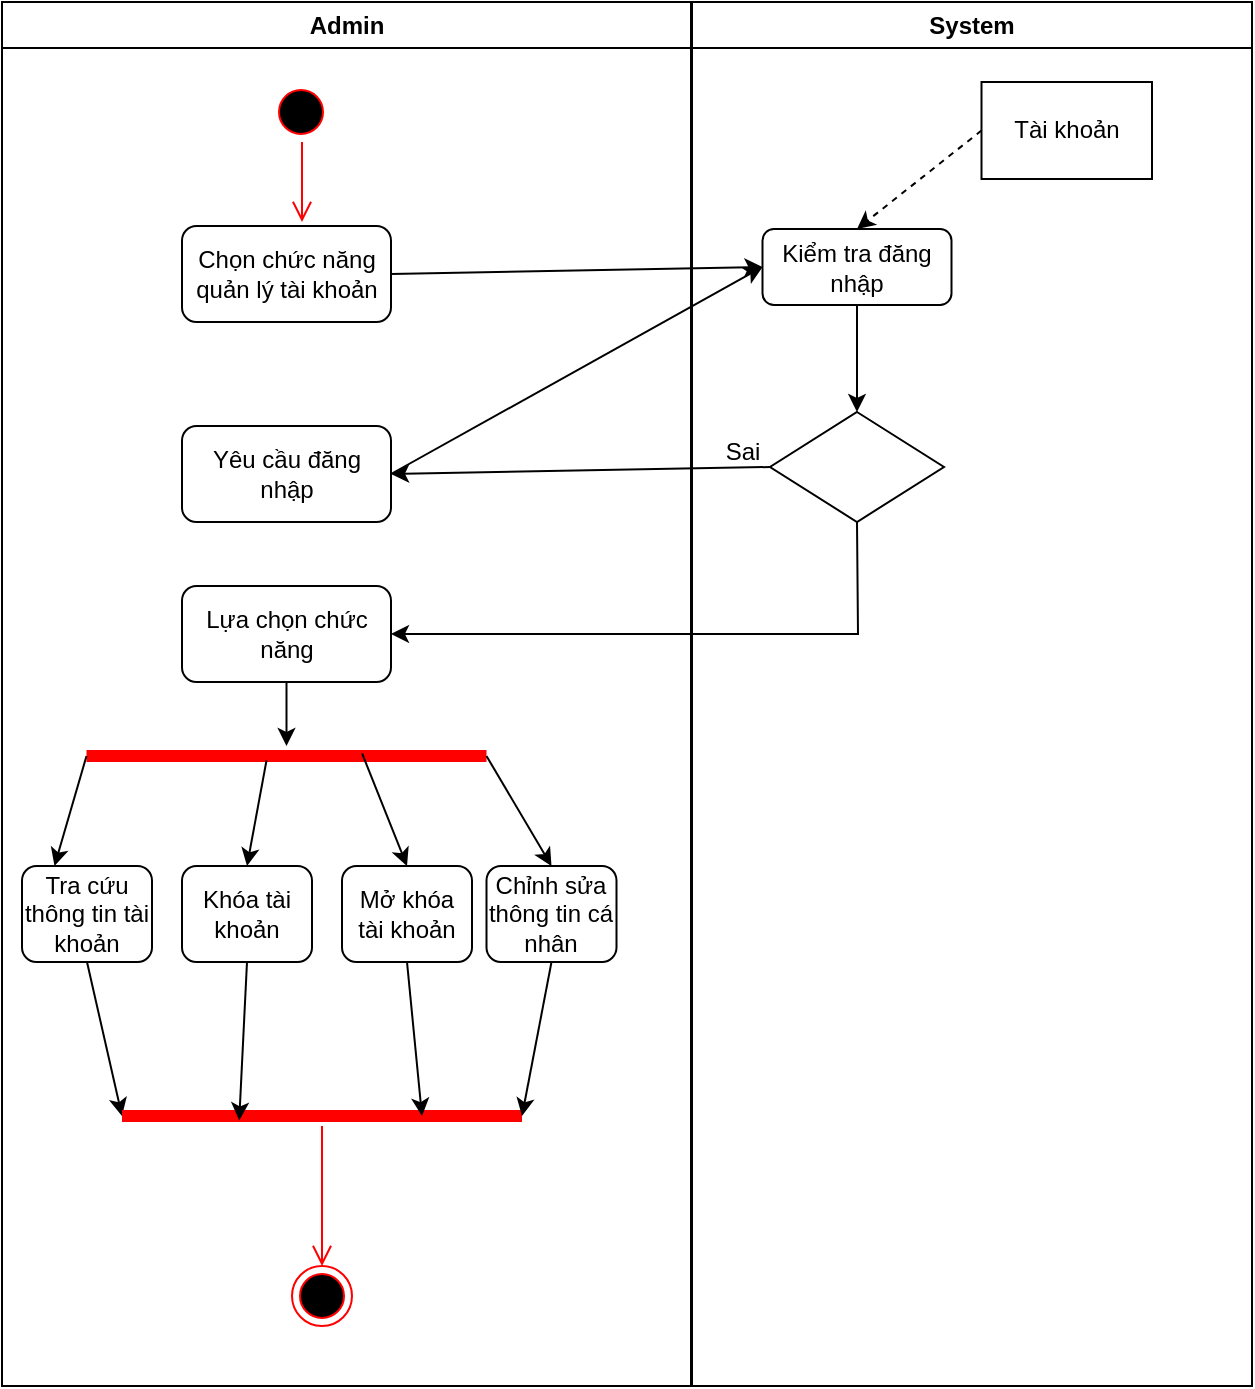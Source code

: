 <mxfile version="26.0.16">
  <diagram name="Page-1" id="e7e014a7-5840-1c2e-5031-d8a46d1fe8dd">
    <mxGraphModel dx="1391" dy="686" grid="1" gridSize="10" guides="1" tooltips="1" connect="1" arrows="1" fold="1" page="1" pageScale="1" pageWidth="1169" pageHeight="826" background="none" math="0" shadow="0">
      <root>
        <mxCell id="0" />
        <mxCell id="1" parent="0" />
        <mxCell id="2" value="Admin" style="swimlane;whiteSpace=wrap" parent="1" vertex="1">
          <mxGeometry x="100" y="128" width="344.5" height="692" as="geometry" />
        </mxCell>
        <mxCell id="5" value="" style="ellipse;shape=startState;fillColor=#000000;strokeColor=#ff0000;" parent="2" vertex="1">
          <mxGeometry x="134.5" y="40" width="30" height="30" as="geometry" />
        </mxCell>
        <mxCell id="6" value="" style="edgeStyle=elbowEdgeStyle;elbow=horizontal;verticalAlign=bottom;endArrow=open;endSize=8;strokeColor=#FF0000;endFill=1;rounded=0" parent="2" source="5" edge="1">
          <mxGeometry x="100" y="40" as="geometry">
            <mxPoint x="150" y="110" as="targetPoint" />
          </mxGeometry>
        </mxCell>
        <mxCell id="LnioH0rZ75ULBffa3E_T-41" value="Chọn chức năng quản lý tài khoản" style="rounded=1;whiteSpace=wrap;html=1;" vertex="1" parent="2">
          <mxGeometry x="90" y="112" width="104.5" height="48" as="geometry" />
        </mxCell>
        <mxCell id="LnioH0rZ75ULBffa3E_T-49" value="Yêu cầu đăng nhập" style="rounded=1;whiteSpace=wrap;html=1;" vertex="1" parent="2">
          <mxGeometry x="90" y="212" width="104.5" height="48" as="geometry" />
        </mxCell>
        <mxCell id="LnioH0rZ75ULBffa3E_T-54" value="Lựa chọn chức năng" style="rounded=1;whiteSpace=wrap;html=1;" vertex="1" parent="2">
          <mxGeometry x="90" y="292" width="104.5" height="48" as="geometry" />
        </mxCell>
        <mxCell id="LnioH0rZ75ULBffa3E_T-55" value="" style="shape=line;html=1;strokeWidth=6;strokeColor=#ff0000;" vertex="1" parent="2">
          <mxGeometry x="42.25" y="372" width="200" height="10" as="geometry" />
        </mxCell>
        <mxCell id="LnioH0rZ75ULBffa3E_T-57" value="" style="endArrow=classic;html=1;rounded=0;exitX=0.5;exitY=1;exitDx=0;exitDy=0;" edge="1" parent="2" source="LnioH0rZ75ULBffa3E_T-54">
          <mxGeometry width="50" height="50" relative="1" as="geometry">
            <mxPoint x="180" y="462" as="sourcePoint" />
            <mxPoint x="142.25" y="372" as="targetPoint" />
          </mxGeometry>
        </mxCell>
        <mxCell id="LnioH0rZ75ULBffa3E_T-58" value="" style="endArrow=classic;html=1;rounded=0;exitX=0;exitY=0.5;exitDx=0;exitDy=0;exitPerimeter=0;entryX=0.25;entryY=0;entryDx=0;entryDy=0;" edge="1" parent="2" source="LnioH0rZ75ULBffa3E_T-55" target="LnioH0rZ75ULBffa3E_T-63">
          <mxGeometry width="50" height="50" relative="1" as="geometry">
            <mxPoint x="70" y="482" as="sourcePoint" />
            <mxPoint x="60" y="432" as="targetPoint" />
          </mxGeometry>
        </mxCell>
        <mxCell id="LnioH0rZ75ULBffa3E_T-61" value="" style="endArrow=classic;html=1;rounded=0;exitX=0.689;exitY=0.374;exitDx=0;exitDy=0;exitPerimeter=0;entryX=0.5;entryY=0;entryDx=0;entryDy=0;" edge="1" parent="2" source="LnioH0rZ75ULBffa3E_T-55" target="LnioH0rZ75ULBffa3E_T-76">
          <mxGeometry width="50" height="50" relative="1" as="geometry">
            <mxPoint x="180.85" y="372" as="sourcePoint" />
            <mxPoint x="220" y="432" as="targetPoint" />
            <Array as="points" />
          </mxGeometry>
        </mxCell>
        <mxCell id="LnioH0rZ75ULBffa3E_T-63" value="Tra cứu thông tin tài khoản" style="rounded=1;whiteSpace=wrap;html=1;" vertex="1" parent="2">
          <mxGeometry x="10" y="432" width="65" height="48" as="geometry" />
        </mxCell>
        <mxCell id="LnioH0rZ75ULBffa3E_T-76" value="Mở khóa tài khoản" style="rounded=1;whiteSpace=wrap;html=1;" vertex="1" parent="2">
          <mxGeometry x="170" y="432" width="65" height="48" as="geometry" />
        </mxCell>
        <mxCell id="LnioH0rZ75ULBffa3E_T-75" value="Khóa tài khoản" style="rounded=1;whiteSpace=wrap;html=1;" vertex="1" parent="2">
          <mxGeometry x="90" y="432" width="65" height="48" as="geometry" />
        </mxCell>
        <mxCell id="LnioH0rZ75ULBffa3E_T-59" value="" style="endArrow=classic;html=1;rounded=0;exitX=0.45;exitY=0.724;exitDx=0;exitDy=0;exitPerimeter=0;entryX=0.5;entryY=0;entryDx=0;entryDy=0;" edge="1" parent="2" source="LnioH0rZ75ULBffa3E_T-55" target="LnioH0rZ75ULBffa3E_T-75">
          <mxGeometry width="50" height="50" relative="1" as="geometry">
            <mxPoint x="180" y="422" as="sourcePoint" />
            <mxPoint x="140" y="432" as="targetPoint" />
          </mxGeometry>
        </mxCell>
        <mxCell id="LnioH0rZ75ULBffa3E_T-77" value="" style="endArrow=classic;html=1;rounded=0;exitX=1;exitY=0.5;exitDx=0;exitDy=0;exitPerimeter=0;entryX=0.5;entryY=0;entryDx=0;entryDy=0;" edge="1" parent="2" source="LnioH0rZ75ULBffa3E_T-55" target="LnioH0rZ75ULBffa3E_T-78">
          <mxGeometry width="50" height="50" relative="1" as="geometry">
            <mxPoint x="250" y="442" as="sourcePoint" />
            <mxPoint x="270" y="432" as="targetPoint" />
          </mxGeometry>
        </mxCell>
        <mxCell id="LnioH0rZ75ULBffa3E_T-78" value="Chỉnh sửa thông tin cá nhân" style="rounded=1;whiteSpace=wrap;html=1;" vertex="1" parent="2">
          <mxGeometry x="242.25" y="432" width="65" height="48" as="geometry" />
        </mxCell>
        <mxCell id="LnioH0rZ75ULBffa3E_T-80" value="" style="endArrow=classic;html=1;rounded=0;exitX=0.5;exitY=1;exitDx=0;exitDy=0;entryX=0;entryY=0.5;entryDx=0;entryDy=0;entryPerimeter=0;" edge="1" parent="2" source="LnioH0rZ75ULBffa3E_T-63" target="LnioH0rZ75ULBffa3E_T-84">
          <mxGeometry width="50" height="50" relative="1" as="geometry">
            <mxPoint x="80" y="582" as="sourcePoint" />
            <mxPoint x="80" y="542" as="targetPoint" />
          </mxGeometry>
        </mxCell>
        <mxCell id="LnioH0rZ75ULBffa3E_T-84" value="" style="shape=line;html=1;strokeWidth=6;strokeColor=#ff0000;" vertex="1" parent="2">
          <mxGeometry x="60" y="552" width="200" height="10" as="geometry" />
        </mxCell>
        <mxCell id="LnioH0rZ75ULBffa3E_T-85" value="" style="edgeStyle=orthogonalEdgeStyle;html=1;verticalAlign=bottom;endArrow=open;endSize=8;strokeColor=#ff0000;rounded=0;entryX=0.5;entryY=0;entryDx=0;entryDy=0;" edge="1" source="LnioH0rZ75ULBffa3E_T-84" parent="2" target="LnioH0rZ75ULBffa3E_T-86">
          <mxGeometry relative="1" as="geometry">
            <mxPoint x="160" y="632" as="targetPoint" />
          </mxGeometry>
        </mxCell>
        <mxCell id="LnioH0rZ75ULBffa3E_T-81" value="" style="endArrow=classic;html=1;rounded=0;exitX=0.5;exitY=1;exitDx=0;exitDy=0;entryX=0.293;entryY=0.721;entryDx=0;entryDy=0;entryPerimeter=0;" edge="1" parent="2" source="LnioH0rZ75ULBffa3E_T-75" target="LnioH0rZ75ULBffa3E_T-84">
          <mxGeometry width="50" height="50" relative="1" as="geometry">
            <mxPoint x="90" y="592" as="sourcePoint" />
            <mxPoint x="140" y="542" as="targetPoint" />
          </mxGeometry>
        </mxCell>
        <mxCell id="LnioH0rZ75ULBffa3E_T-82" value="" style="endArrow=classic;html=1;rounded=0;exitX=0.5;exitY=1;exitDx=0;exitDy=0;entryX=0.75;entryY=0.5;entryDx=0;entryDy=0;entryPerimeter=0;" edge="1" parent="2" source="LnioH0rZ75ULBffa3E_T-76" target="LnioH0rZ75ULBffa3E_T-84">
          <mxGeometry width="50" height="50" relative="1" as="geometry">
            <mxPoint x="100" y="602" as="sourcePoint" />
            <mxPoint x="170" y="542" as="targetPoint" />
          </mxGeometry>
        </mxCell>
        <mxCell id="LnioH0rZ75ULBffa3E_T-83" value="" style="endArrow=classic;html=1;rounded=0;exitX=0.5;exitY=1;exitDx=0;exitDy=0;entryX=1;entryY=0.5;entryDx=0;entryDy=0;entryPerimeter=0;" edge="1" parent="2" source="LnioH0rZ75ULBffa3E_T-78" target="LnioH0rZ75ULBffa3E_T-84">
          <mxGeometry width="50" height="50" relative="1" as="geometry">
            <mxPoint x="110" y="612" as="sourcePoint" />
            <mxPoint x="220" y="552" as="targetPoint" />
          </mxGeometry>
        </mxCell>
        <mxCell id="LnioH0rZ75ULBffa3E_T-86" value="" style="ellipse;html=1;shape=endState;fillColor=#000000;strokeColor=#ff0000;" vertex="1" parent="2">
          <mxGeometry x="145" y="632" width="30" height="30" as="geometry" />
        </mxCell>
        <mxCell id="3" value="System" style="swimlane;whiteSpace=wrap" parent="1" vertex="1">
          <mxGeometry x="445" y="128" width="280" height="692" as="geometry" />
        </mxCell>
        <mxCell id="LnioH0rZ75ULBffa3E_T-42" value="Kiểm tra đăng nhập" style="rounded=1;whiteSpace=wrap;html=1;" vertex="1" parent="3">
          <mxGeometry x="35.25" y="113.5" width="94.5" height="38" as="geometry" />
        </mxCell>
        <mxCell id="LnioH0rZ75ULBffa3E_T-44" value="Tài khoản" style="rounded=0;whiteSpace=wrap;html=1;" vertex="1" parent="3">
          <mxGeometry x="144.75" y="40" width="85.25" height="48.5" as="geometry" />
        </mxCell>
        <mxCell id="LnioH0rZ75ULBffa3E_T-46" value="" style="html=1;labelBackgroundColor=#ffffff;startArrow=none;startFill=0;startSize=6;endArrow=classic;endFill=1;endSize=6;jettySize=auto;orthogonalLoop=1;strokeWidth=1;dashed=1;fontSize=14;rounded=0;exitX=0;exitY=0.5;exitDx=0;exitDy=0;entryX=0.5;entryY=0;entryDx=0;entryDy=0;" edge="1" parent="3" source="LnioH0rZ75ULBffa3E_T-44" target="LnioH0rZ75ULBffa3E_T-42">
          <mxGeometry width="60" height="60" relative="1" as="geometry">
            <mxPoint x="64.75" y="108.5" as="sourcePoint" />
            <mxPoint x="124.75" y="48.5" as="targetPoint" />
          </mxGeometry>
        </mxCell>
        <mxCell id="LnioH0rZ75ULBffa3E_T-47" value="" style="rhombus;whiteSpace=wrap;html=1;" vertex="1" parent="3">
          <mxGeometry x="39" y="205" width="87" height="55" as="geometry" />
        </mxCell>
        <mxCell id="LnioH0rZ75ULBffa3E_T-48" value="" style="endArrow=classic;html=1;rounded=0;entryX=0.5;entryY=0;entryDx=0;entryDy=0;exitX=0.5;exitY=1;exitDx=0;exitDy=0;" edge="1" parent="3" source="LnioH0rZ75ULBffa3E_T-42" target="LnioH0rZ75ULBffa3E_T-47">
          <mxGeometry width="50" height="50" relative="1" as="geometry">
            <mxPoint x="134.75" y="198.5" as="sourcePoint" />
            <mxPoint x="184.75" y="148.5" as="targetPoint" />
          </mxGeometry>
        </mxCell>
        <mxCell id="LnioH0rZ75ULBffa3E_T-43" value="" style="endArrow=classic;html=1;rounded=0;exitX=1;exitY=0.5;exitDx=0;exitDy=0;entryX=0;entryY=0.5;entryDx=0;entryDy=0;" edge="1" parent="1" source="LnioH0rZ75ULBffa3E_T-41" target="LnioH0rZ75ULBffa3E_T-42">
          <mxGeometry width="50" height="50" relative="1" as="geometry">
            <mxPoint x="330" y="290" as="sourcePoint" />
            <mxPoint x="380" y="240" as="targetPoint" />
          </mxGeometry>
        </mxCell>
        <mxCell id="LnioH0rZ75ULBffa3E_T-50" value="" style="endArrow=classic;html=1;rounded=0;exitX=1;exitY=0.5;exitDx=0;exitDy=0;entryX=0;entryY=0.5;entryDx=0;entryDy=0;" edge="1" parent="1" source="LnioH0rZ75ULBffa3E_T-49" target="LnioH0rZ75ULBffa3E_T-42">
          <mxGeometry width="50" height="50" relative="1" as="geometry">
            <mxPoint x="370" y="370" as="sourcePoint" />
            <mxPoint x="420" y="320" as="targetPoint" />
          </mxGeometry>
        </mxCell>
        <mxCell id="LnioH0rZ75ULBffa3E_T-51" value="" style="endArrow=classic;html=1;rounded=0;entryX=1;entryY=0.5;entryDx=0;entryDy=0;exitX=0;exitY=0.5;exitDx=0;exitDy=0;" edge="1" parent="1" source="LnioH0rZ75ULBffa3E_T-47" target="LnioH0rZ75ULBffa3E_T-49">
          <mxGeometry width="50" height="50" relative="1" as="geometry">
            <mxPoint x="330" y="440" as="sourcePoint" />
            <mxPoint x="380" y="390" as="targetPoint" />
          </mxGeometry>
        </mxCell>
        <mxCell id="LnioH0rZ75ULBffa3E_T-52" value="Sai" style="text;html=1;align=center;verticalAlign=middle;resizable=0;points=[];autosize=1;strokeColor=none;fillColor=none;" vertex="1" parent="1">
          <mxGeometry x="450" y="338" width="40" height="30" as="geometry" />
        </mxCell>
        <mxCell id="LnioH0rZ75ULBffa3E_T-53" value="" style="endArrow=classic;html=1;rounded=0;exitX=0.5;exitY=1;exitDx=0;exitDy=0;entryX=1;entryY=0.5;entryDx=0;entryDy=0;" edge="1" parent="1" source="LnioH0rZ75ULBffa3E_T-47" target="LnioH0rZ75ULBffa3E_T-54">
          <mxGeometry width="50" height="50" relative="1" as="geometry">
            <mxPoint x="510" y="490" as="sourcePoint" />
            <mxPoint x="528" y="450" as="targetPoint" />
            <Array as="points">
              <mxPoint x="528" y="444" />
            </Array>
          </mxGeometry>
        </mxCell>
      </root>
    </mxGraphModel>
  </diagram>
</mxfile>
